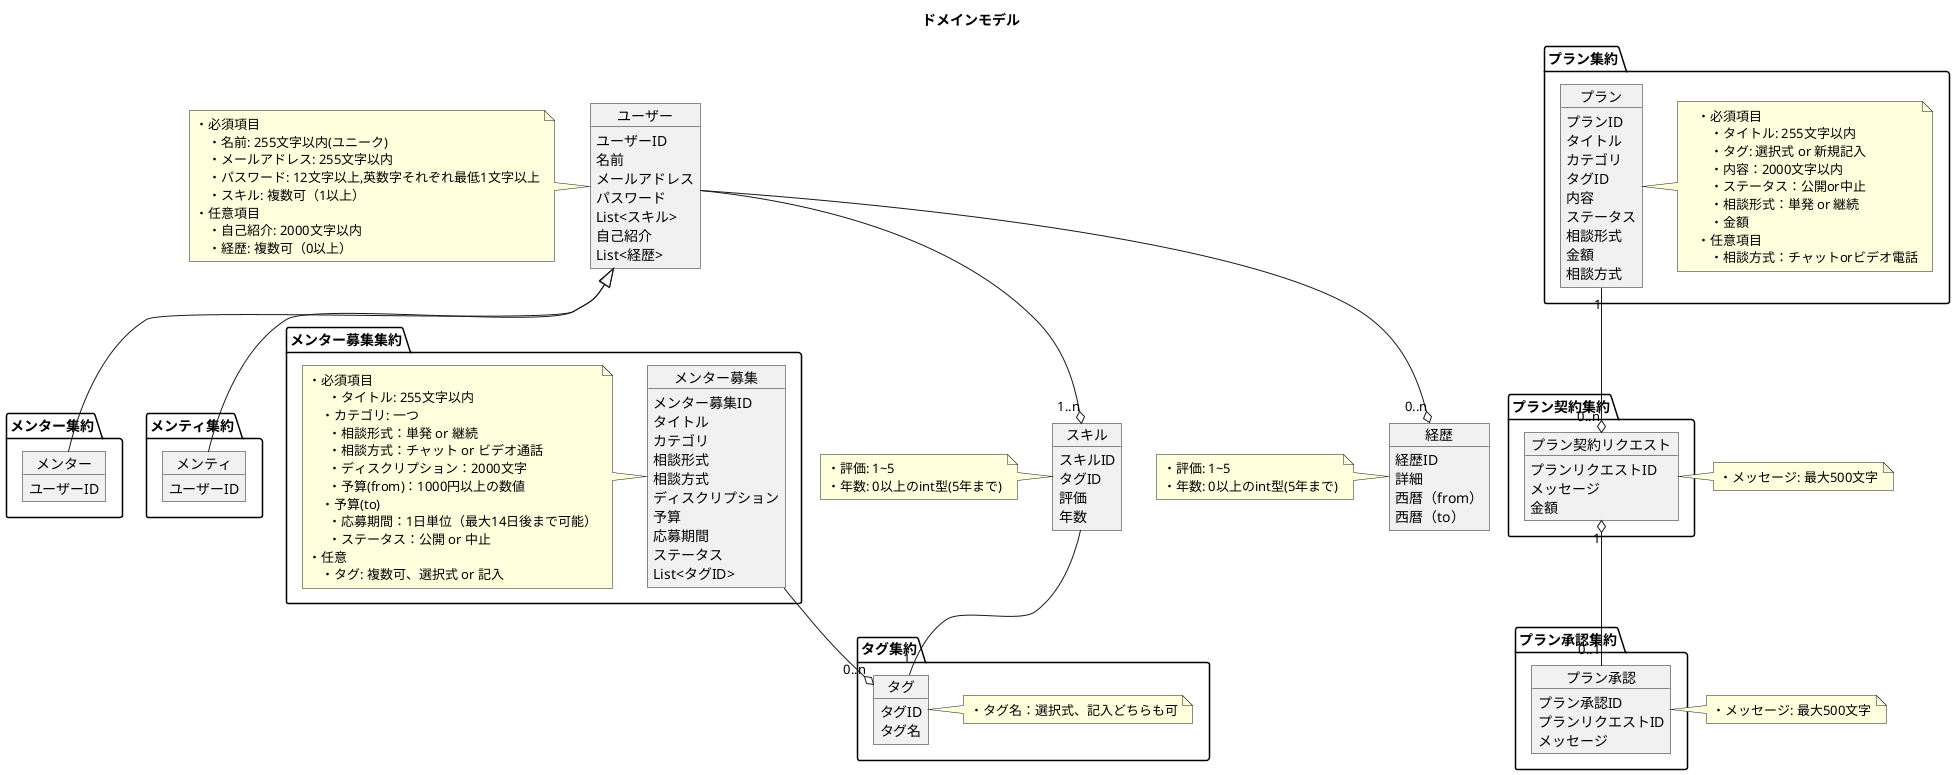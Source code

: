 @startuml 
title ドメインモデル

object ユーザー {
	ユーザーID
	名前
	メールアドレス
	パスワード
	List<スキル>
	自己紹介
	List<経歴>
}

note left
	・必須項目
	　・名前: 255文字以内(ユニーク)
	　・メールアドレス: 255文字以内
	　・パスワード: 12文字以上,英数字それぞれ最低1文字以上
	　・スキル: 複数可（1以上）
	・任意項目
	　・自己紹介: 2000文字以内
	　・経歴: 複数可（0以上）
end note

object スキル {
	スキルID
	タグID
	評価
	年数
}
note left
	・評価: 1~5
	・年数: 0以上のint型(5年まで)
end note

object 経歴 {
	経歴ID
	詳細
	西暦（from）
	西暦（to）
}
note left
	・評価: 1~5
	・年数: 0以上のint型(5年まで)
end note

ユーザー --o "1..n" スキル
ユーザー --o "0..n" 経歴

package メンター集約 {
	object メンター {
		ユーザーID
	}
}

package メンティ集約 {
	object メンティ {
		ユーザーID
	}
}
ユーザー <|-- メンター
ユーザー <|-- メンティ

package タグ集約 {
	object タグ {
		タグID
		タグ名
	}
	note right
		・タグ名：選択式、記入どちらも可
	end note
}
スキル -- "1" タグ

package メンター募集集約 {
	object メンター募集 {
		メンター募集ID
		タイトル
		カテゴリ
		相談形式
		相談方式
		ディスクリプション
		予算
		応募期間
		ステータス
		List<タグID>
	}
	note left
		・必須項目
    　・タイトル: 255文字以内
		　・カテゴリ: 一つ
    　・相談形式：単発 or 継続
    　・相談方式：チャット or ビデオ通話
    　・ディスクリプション：2000文字
    　・予算(from)：1000円以上の数値
		　・予算(to)
    　・応募期間：1日単位（最大14日後まで可能）
    　・ステータス：公開 or 中止
		・任意
		　・タグ: 複数可、選択式 or 記入
	end note
}
メンター募集 --o "0..n" タグ

package プラン集約 {
	object プラン {
		プランID
		タイトル
		カテゴリ
		タグID
		内容
		ステータス
		相談形式
		金額
		相談方式
	}
	note right
　・必須項目
　　・タイトル: 255文字以内
　　・タグ: 選択式 or 新規記入
　　・内容：2000文字以内
　　・ステータス：公開or中止
　　・相談形式：単発 or 継続
　　・金額
　・任意項目
　　・相談方式：チャットorビデオ電話
	end note
}

package プラン契約集約 {
	object プラン契約リクエスト {
		プランリクエストID
		メッセージ
		金額
	}
}
note right
	・メッセージ: 最大500文字
end note
プラン "1" --o "0..n" プラン契約リクエスト

package プラン承認集約 {
	object プラン承認 {
		プラン承認ID
		プランリクエストID
		メッセージ
	}
}
note right
	・メッセージ: 最大500文字
end note
プラン契約リクエスト "1" o-- "0..1" プラン承認

@enduml
